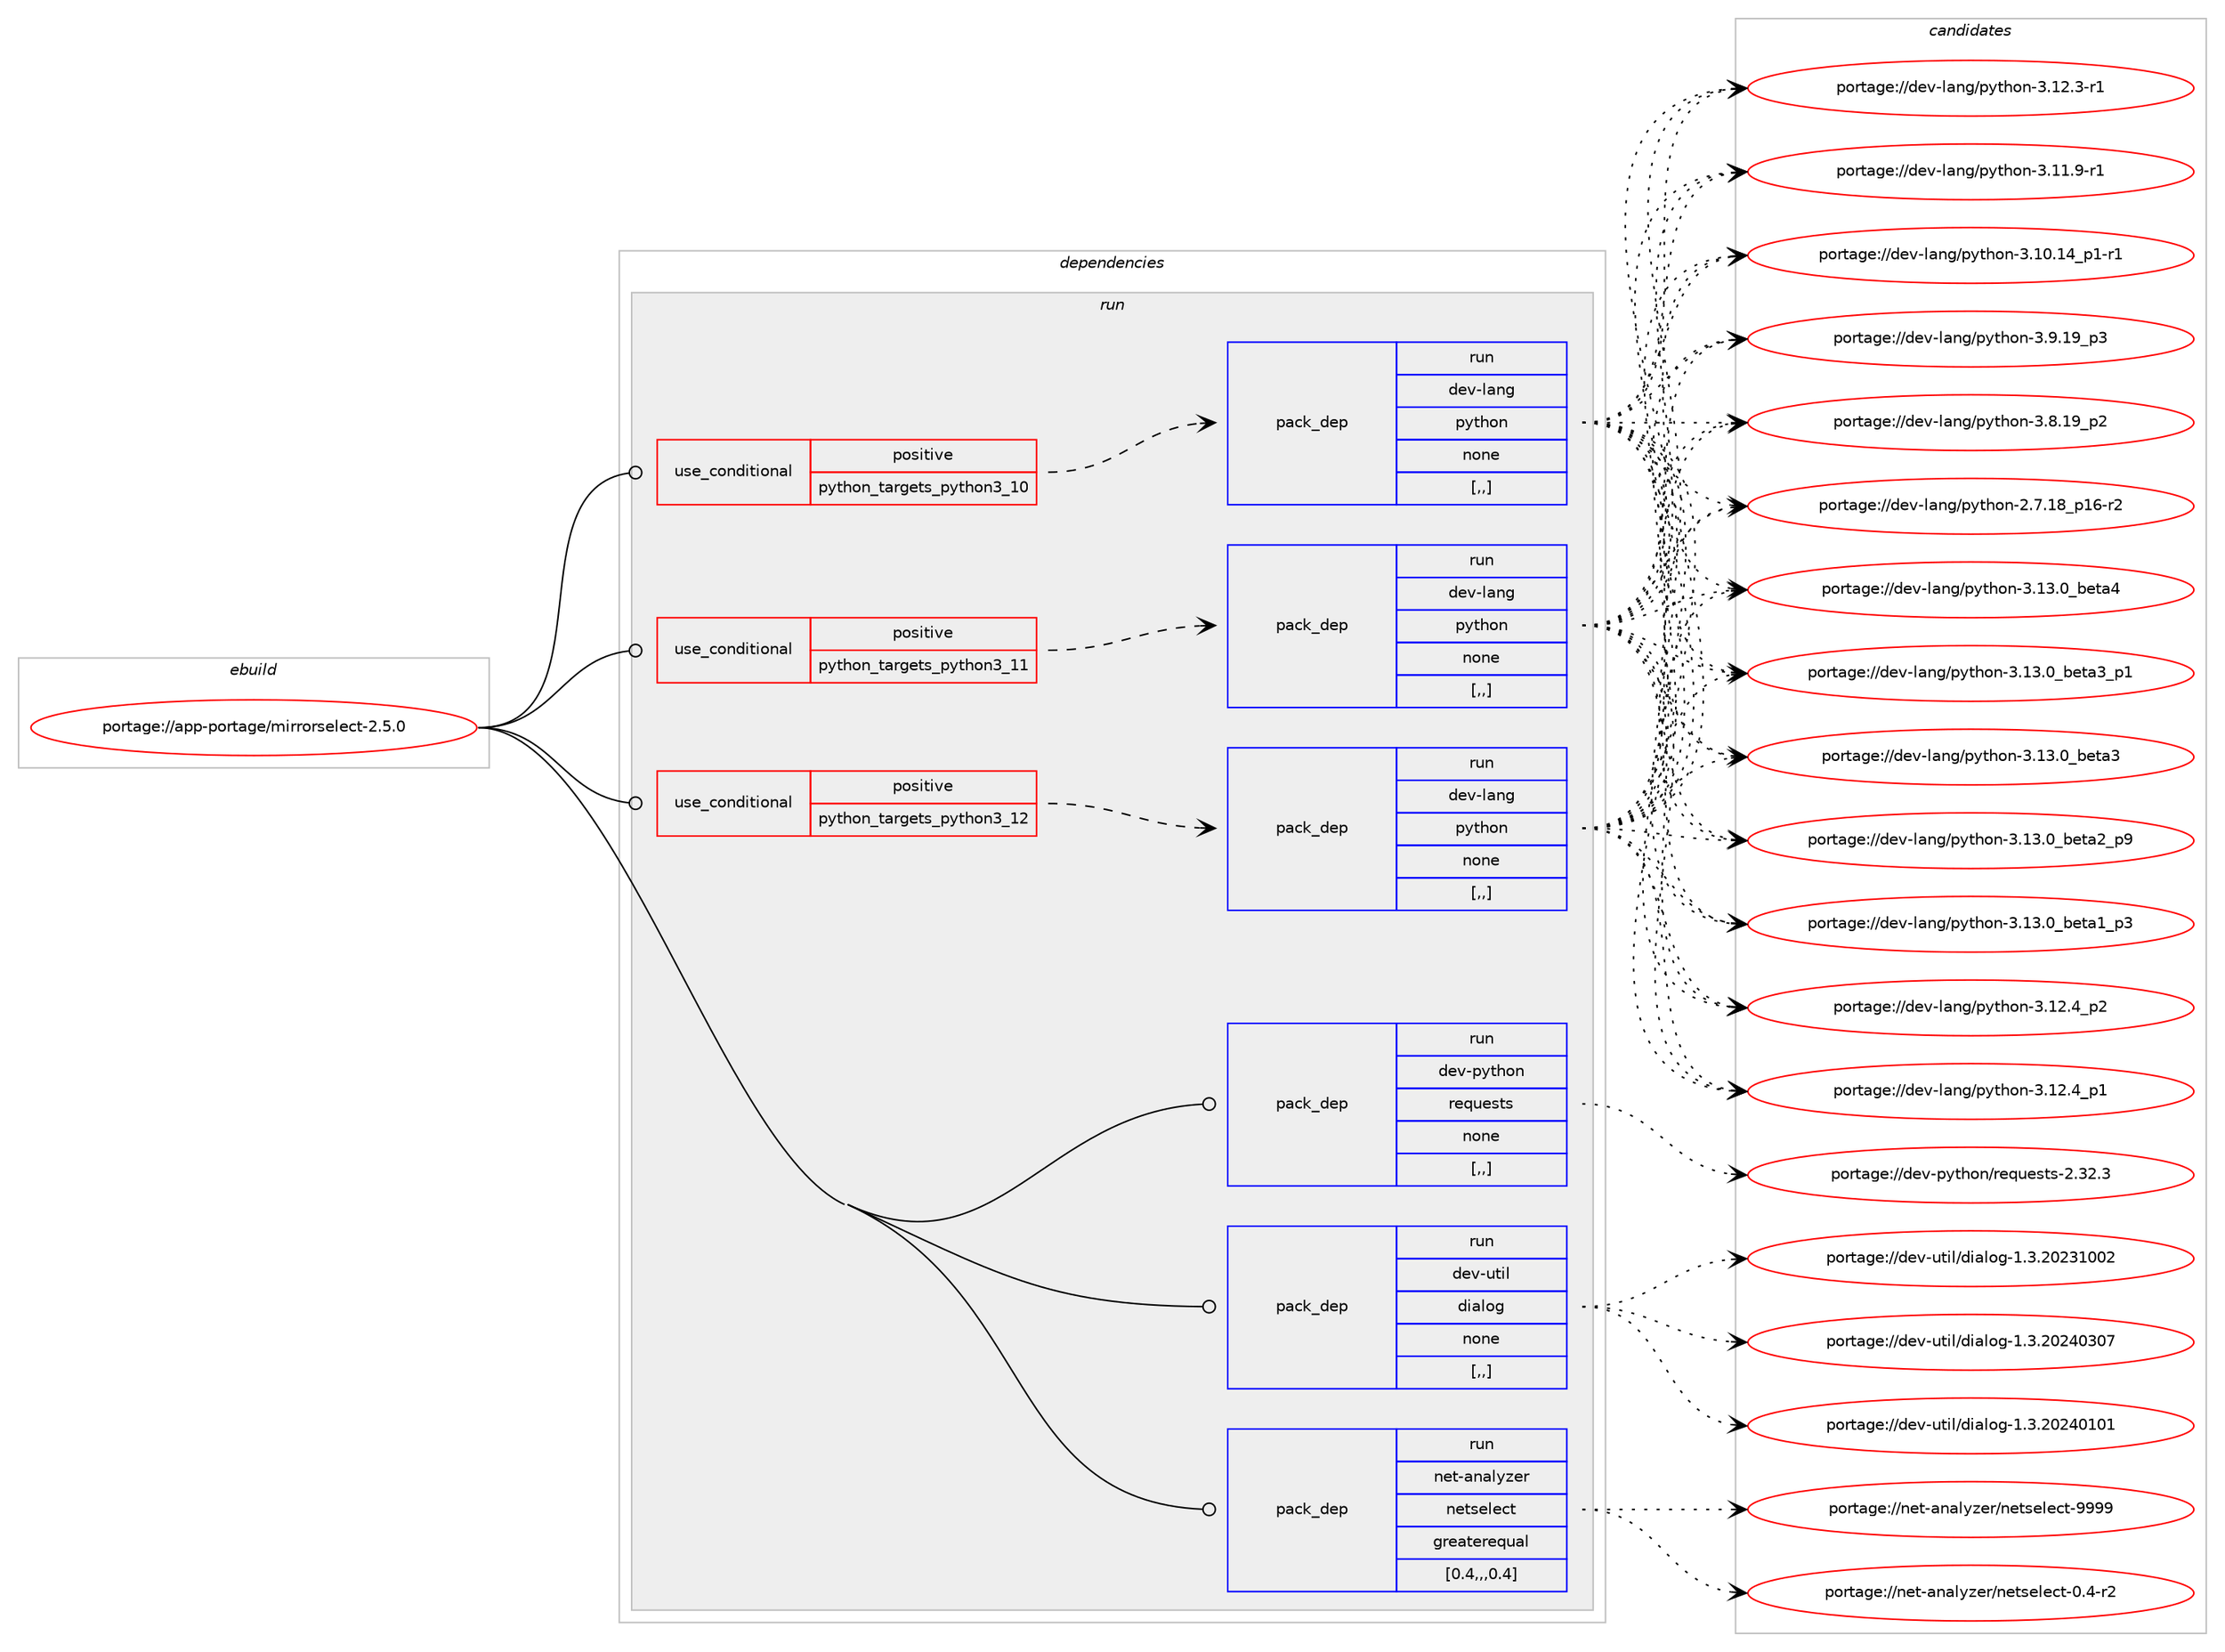 digraph prolog {

# *************
# Graph options
# *************

newrank=true;
concentrate=true;
compound=true;
graph [rankdir=LR,fontname=Helvetica,fontsize=10,ranksep=1.5];#, ranksep=2.5, nodesep=0.2];
edge  [arrowhead=vee];
node  [fontname=Helvetica,fontsize=10];

# **********
# The ebuild
# **********

subgraph cluster_leftcol {
color=gray;
label=<<i>ebuild</i>>;
id [label="portage://app-portage/mirrorselect-2.5.0", color=red, width=4, href="../app-portage/mirrorselect-2.5.0.svg"];
}

# ****************
# The dependencies
# ****************

subgraph cluster_midcol {
color=gray;
label=<<i>dependencies</i>>;
subgraph cluster_compile {
fillcolor="#eeeeee";
style=filled;
label=<<i>compile</i>>;
}
subgraph cluster_compileandrun {
fillcolor="#eeeeee";
style=filled;
label=<<i>compile and run</i>>;
}
subgraph cluster_run {
fillcolor="#eeeeee";
style=filled;
label=<<i>run</i>>;
subgraph cond14198 {
dependency51303 [label=<<TABLE BORDER="0" CELLBORDER="1" CELLSPACING="0" CELLPADDING="4"><TR><TD ROWSPAN="3" CELLPADDING="10">use_conditional</TD></TR><TR><TD>positive</TD></TR><TR><TD>python_targets_python3_10</TD></TR></TABLE>>, shape=none, color=red];
subgraph pack36632 {
dependency51304 [label=<<TABLE BORDER="0" CELLBORDER="1" CELLSPACING="0" CELLPADDING="4" WIDTH="220"><TR><TD ROWSPAN="6" CELLPADDING="30">pack_dep</TD></TR><TR><TD WIDTH="110">run</TD></TR><TR><TD>dev-lang</TD></TR><TR><TD>python</TD></TR><TR><TD>none</TD></TR><TR><TD>[,,]</TD></TR></TABLE>>, shape=none, color=blue];
}
dependency51303:e -> dependency51304:w [weight=20,style="dashed",arrowhead="vee"];
}
id:e -> dependency51303:w [weight=20,style="solid",arrowhead="odot"];
subgraph cond14199 {
dependency51305 [label=<<TABLE BORDER="0" CELLBORDER="1" CELLSPACING="0" CELLPADDING="4"><TR><TD ROWSPAN="3" CELLPADDING="10">use_conditional</TD></TR><TR><TD>positive</TD></TR><TR><TD>python_targets_python3_11</TD></TR></TABLE>>, shape=none, color=red];
subgraph pack36633 {
dependency51306 [label=<<TABLE BORDER="0" CELLBORDER="1" CELLSPACING="0" CELLPADDING="4" WIDTH="220"><TR><TD ROWSPAN="6" CELLPADDING="30">pack_dep</TD></TR><TR><TD WIDTH="110">run</TD></TR><TR><TD>dev-lang</TD></TR><TR><TD>python</TD></TR><TR><TD>none</TD></TR><TR><TD>[,,]</TD></TR></TABLE>>, shape=none, color=blue];
}
dependency51305:e -> dependency51306:w [weight=20,style="dashed",arrowhead="vee"];
}
id:e -> dependency51305:w [weight=20,style="solid",arrowhead="odot"];
subgraph cond14200 {
dependency51307 [label=<<TABLE BORDER="0" CELLBORDER="1" CELLSPACING="0" CELLPADDING="4"><TR><TD ROWSPAN="3" CELLPADDING="10">use_conditional</TD></TR><TR><TD>positive</TD></TR><TR><TD>python_targets_python3_12</TD></TR></TABLE>>, shape=none, color=red];
subgraph pack36634 {
dependency51308 [label=<<TABLE BORDER="0" CELLBORDER="1" CELLSPACING="0" CELLPADDING="4" WIDTH="220"><TR><TD ROWSPAN="6" CELLPADDING="30">pack_dep</TD></TR><TR><TD WIDTH="110">run</TD></TR><TR><TD>dev-lang</TD></TR><TR><TD>python</TD></TR><TR><TD>none</TD></TR><TR><TD>[,,]</TD></TR></TABLE>>, shape=none, color=blue];
}
dependency51307:e -> dependency51308:w [weight=20,style="dashed",arrowhead="vee"];
}
id:e -> dependency51307:w [weight=20,style="solid",arrowhead="odot"];
subgraph pack36635 {
dependency51309 [label=<<TABLE BORDER="0" CELLBORDER="1" CELLSPACING="0" CELLPADDING="4" WIDTH="220"><TR><TD ROWSPAN="6" CELLPADDING="30">pack_dep</TD></TR><TR><TD WIDTH="110">run</TD></TR><TR><TD>dev-python</TD></TR><TR><TD>requests</TD></TR><TR><TD>none</TD></TR><TR><TD>[,,]</TD></TR></TABLE>>, shape=none, color=blue];
}
id:e -> dependency51309:w [weight=20,style="solid",arrowhead="odot"];
subgraph pack36636 {
dependency51310 [label=<<TABLE BORDER="0" CELLBORDER="1" CELLSPACING="0" CELLPADDING="4" WIDTH="220"><TR><TD ROWSPAN="6" CELLPADDING="30">pack_dep</TD></TR><TR><TD WIDTH="110">run</TD></TR><TR><TD>dev-util</TD></TR><TR><TD>dialog</TD></TR><TR><TD>none</TD></TR><TR><TD>[,,]</TD></TR></TABLE>>, shape=none, color=blue];
}
id:e -> dependency51310:w [weight=20,style="solid",arrowhead="odot"];
subgraph pack36637 {
dependency51311 [label=<<TABLE BORDER="0" CELLBORDER="1" CELLSPACING="0" CELLPADDING="4" WIDTH="220"><TR><TD ROWSPAN="6" CELLPADDING="30">pack_dep</TD></TR><TR><TD WIDTH="110">run</TD></TR><TR><TD>net-analyzer</TD></TR><TR><TD>netselect</TD></TR><TR><TD>greaterequal</TD></TR><TR><TD>[0.4,,,0.4]</TD></TR></TABLE>>, shape=none, color=blue];
}
id:e -> dependency51311:w [weight=20,style="solid",arrowhead="odot"];
}
}

# **************
# The candidates
# **************

subgraph cluster_choices {
rank=same;
color=gray;
label=<<i>candidates</i>>;

subgraph choice36632 {
color=black;
nodesep=1;
choice1001011184510897110103471121211161041111104551464951464895981011169752 [label="portage://dev-lang/python-3.13.0_beta4", color=red, width=4,href="../dev-lang/python-3.13.0_beta4.svg"];
choice10010111845108971101034711212111610411111045514649514648959810111697519511249 [label="portage://dev-lang/python-3.13.0_beta3_p1", color=red, width=4,href="../dev-lang/python-3.13.0_beta3_p1.svg"];
choice1001011184510897110103471121211161041111104551464951464895981011169751 [label="portage://dev-lang/python-3.13.0_beta3", color=red, width=4,href="../dev-lang/python-3.13.0_beta3.svg"];
choice10010111845108971101034711212111610411111045514649514648959810111697509511257 [label="portage://dev-lang/python-3.13.0_beta2_p9", color=red, width=4,href="../dev-lang/python-3.13.0_beta2_p9.svg"];
choice10010111845108971101034711212111610411111045514649514648959810111697499511251 [label="portage://dev-lang/python-3.13.0_beta1_p3", color=red, width=4,href="../dev-lang/python-3.13.0_beta1_p3.svg"];
choice100101118451089711010347112121116104111110455146495046529511250 [label="portage://dev-lang/python-3.12.4_p2", color=red, width=4,href="../dev-lang/python-3.12.4_p2.svg"];
choice100101118451089711010347112121116104111110455146495046529511249 [label="portage://dev-lang/python-3.12.4_p1", color=red, width=4,href="../dev-lang/python-3.12.4_p1.svg"];
choice100101118451089711010347112121116104111110455146495046514511449 [label="portage://dev-lang/python-3.12.3-r1", color=red, width=4,href="../dev-lang/python-3.12.3-r1.svg"];
choice100101118451089711010347112121116104111110455146494946574511449 [label="portage://dev-lang/python-3.11.9-r1", color=red, width=4,href="../dev-lang/python-3.11.9-r1.svg"];
choice100101118451089711010347112121116104111110455146494846495295112494511449 [label="portage://dev-lang/python-3.10.14_p1-r1", color=red, width=4,href="../dev-lang/python-3.10.14_p1-r1.svg"];
choice100101118451089711010347112121116104111110455146574649579511251 [label="portage://dev-lang/python-3.9.19_p3", color=red, width=4,href="../dev-lang/python-3.9.19_p3.svg"];
choice100101118451089711010347112121116104111110455146564649579511250 [label="portage://dev-lang/python-3.8.19_p2", color=red, width=4,href="../dev-lang/python-3.8.19_p2.svg"];
choice100101118451089711010347112121116104111110455046554649569511249544511450 [label="portage://dev-lang/python-2.7.18_p16-r2", color=red, width=4,href="../dev-lang/python-2.7.18_p16-r2.svg"];
dependency51304:e -> choice1001011184510897110103471121211161041111104551464951464895981011169752:w [style=dotted,weight="100"];
dependency51304:e -> choice10010111845108971101034711212111610411111045514649514648959810111697519511249:w [style=dotted,weight="100"];
dependency51304:e -> choice1001011184510897110103471121211161041111104551464951464895981011169751:w [style=dotted,weight="100"];
dependency51304:e -> choice10010111845108971101034711212111610411111045514649514648959810111697509511257:w [style=dotted,weight="100"];
dependency51304:e -> choice10010111845108971101034711212111610411111045514649514648959810111697499511251:w [style=dotted,weight="100"];
dependency51304:e -> choice100101118451089711010347112121116104111110455146495046529511250:w [style=dotted,weight="100"];
dependency51304:e -> choice100101118451089711010347112121116104111110455146495046529511249:w [style=dotted,weight="100"];
dependency51304:e -> choice100101118451089711010347112121116104111110455146495046514511449:w [style=dotted,weight="100"];
dependency51304:e -> choice100101118451089711010347112121116104111110455146494946574511449:w [style=dotted,weight="100"];
dependency51304:e -> choice100101118451089711010347112121116104111110455146494846495295112494511449:w [style=dotted,weight="100"];
dependency51304:e -> choice100101118451089711010347112121116104111110455146574649579511251:w [style=dotted,weight="100"];
dependency51304:e -> choice100101118451089711010347112121116104111110455146564649579511250:w [style=dotted,weight="100"];
dependency51304:e -> choice100101118451089711010347112121116104111110455046554649569511249544511450:w [style=dotted,weight="100"];
}
subgraph choice36633 {
color=black;
nodesep=1;
choice1001011184510897110103471121211161041111104551464951464895981011169752 [label="portage://dev-lang/python-3.13.0_beta4", color=red, width=4,href="../dev-lang/python-3.13.0_beta4.svg"];
choice10010111845108971101034711212111610411111045514649514648959810111697519511249 [label="portage://dev-lang/python-3.13.0_beta3_p1", color=red, width=4,href="../dev-lang/python-3.13.0_beta3_p1.svg"];
choice1001011184510897110103471121211161041111104551464951464895981011169751 [label="portage://dev-lang/python-3.13.0_beta3", color=red, width=4,href="../dev-lang/python-3.13.0_beta3.svg"];
choice10010111845108971101034711212111610411111045514649514648959810111697509511257 [label="portage://dev-lang/python-3.13.0_beta2_p9", color=red, width=4,href="../dev-lang/python-3.13.0_beta2_p9.svg"];
choice10010111845108971101034711212111610411111045514649514648959810111697499511251 [label="portage://dev-lang/python-3.13.0_beta1_p3", color=red, width=4,href="../dev-lang/python-3.13.0_beta1_p3.svg"];
choice100101118451089711010347112121116104111110455146495046529511250 [label="portage://dev-lang/python-3.12.4_p2", color=red, width=4,href="../dev-lang/python-3.12.4_p2.svg"];
choice100101118451089711010347112121116104111110455146495046529511249 [label="portage://dev-lang/python-3.12.4_p1", color=red, width=4,href="../dev-lang/python-3.12.4_p1.svg"];
choice100101118451089711010347112121116104111110455146495046514511449 [label="portage://dev-lang/python-3.12.3-r1", color=red, width=4,href="../dev-lang/python-3.12.3-r1.svg"];
choice100101118451089711010347112121116104111110455146494946574511449 [label="portage://dev-lang/python-3.11.9-r1", color=red, width=4,href="../dev-lang/python-3.11.9-r1.svg"];
choice100101118451089711010347112121116104111110455146494846495295112494511449 [label="portage://dev-lang/python-3.10.14_p1-r1", color=red, width=4,href="../dev-lang/python-3.10.14_p1-r1.svg"];
choice100101118451089711010347112121116104111110455146574649579511251 [label="portage://dev-lang/python-3.9.19_p3", color=red, width=4,href="../dev-lang/python-3.9.19_p3.svg"];
choice100101118451089711010347112121116104111110455146564649579511250 [label="portage://dev-lang/python-3.8.19_p2", color=red, width=4,href="../dev-lang/python-3.8.19_p2.svg"];
choice100101118451089711010347112121116104111110455046554649569511249544511450 [label="portage://dev-lang/python-2.7.18_p16-r2", color=red, width=4,href="../dev-lang/python-2.7.18_p16-r2.svg"];
dependency51306:e -> choice1001011184510897110103471121211161041111104551464951464895981011169752:w [style=dotted,weight="100"];
dependency51306:e -> choice10010111845108971101034711212111610411111045514649514648959810111697519511249:w [style=dotted,weight="100"];
dependency51306:e -> choice1001011184510897110103471121211161041111104551464951464895981011169751:w [style=dotted,weight="100"];
dependency51306:e -> choice10010111845108971101034711212111610411111045514649514648959810111697509511257:w [style=dotted,weight="100"];
dependency51306:e -> choice10010111845108971101034711212111610411111045514649514648959810111697499511251:w [style=dotted,weight="100"];
dependency51306:e -> choice100101118451089711010347112121116104111110455146495046529511250:w [style=dotted,weight="100"];
dependency51306:e -> choice100101118451089711010347112121116104111110455146495046529511249:w [style=dotted,weight="100"];
dependency51306:e -> choice100101118451089711010347112121116104111110455146495046514511449:w [style=dotted,weight="100"];
dependency51306:e -> choice100101118451089711010347112121116104111110455146494946574511449:w [style=dotted,weight="100"];
dependency51306:e -> choice100101118451089711010347112121116104111110455146494846495295112494511449:w [style=dotted,weight="100"];
dependency51306:e -> choice100101118451089711010347112121116104111110455146574649579511251:w [style=dotted,weight="100"];
dependency51306:e -> choice100101118451089711010347112121116104111110455146564649579511250:w [style=dotted,weight="100"];
dependency51306:e -> choice100101118451089711010347112121116104111110455046554649569511249544511450:w [style=dotted,weight="100"];
}
subgraph choice36634 {
color=black;
nodesep=1;
choice1001011184510897110103471121211161041111104551464951464895981011169752 [label="portage://dev-lang/python-3.13.0_beta4", color=red, width=4,href="../dev-lang/python-3.13.0_beta4.svg"];
choice10010111845108971101034711212111610411111045514649514648959810111697519511249 [label="portage://dev-lang/python-3.13.0_beta3_p1", color=red, width=4,href="../dev-lang/python-3.13.0_beta3_p1.svg"];
choice1001011184510897110103471121211161041111104551464951464895981011169751 [label="portage://dev-lang/python-3.13.0_beta3", color=red, width=4,href="../dev-lang/python-3.13.0_beta3.svg"];
choice10010111845108971101034711212111610411111045514649514648959810111697509511257 [label="portage://dev-lang/python-3.13.0_beta2_p9", color=red, width=4,href="../dev-lang/python-3.13.0_beta2_p9.svg"];
choice10010111845108971101034711212111610411111045514649514648959810111697499511251 [label="portage://dev-lang/python-3.13.0_beta1_p3", color=red, width=4,href="../dev-lang/python-3.13.0_beta1_p3.svg"];
choice100101118451089711010347112121116104111110455146495046529511250 [label="portage://dev-lang/python-3.12.4_p2", color=red, width=4,href="../dev-lang/python-3.12.4_p2.svg"];
choice100101118451089711010347112121116104111110455146495046529511249 [label="portage://dev-lang/python-3.12.4_p1", color=red, width=4,href="../dev-lang/python-3.12.4_p1.svg"];
choice100101118451089711010347112121116104111110455146495046514511449 [label="portage://dev-lang/python-3.12.3-r1", color=red, width=4,href="../dev-lang/python-3.12.3-r1.svg"];
choice100101118451089711010347112121116104111110455146494946574511449 [label="portage://dev-lang/python-3.11.9-r1", color=red, width=4,href="../dev-lang/python-3.11.9-r1.svg"];
choice100101118451089711010347112121116104111110455146494846495295112494511449 [label="portage://dev-lang/python-3.10.14_p1-r1", color=red, width=4,href="../dev-lang/python-3.10.14_p1-r1.svg"];
choice100101118451089711010347112121116104111110455146574649579511251 [label="portage://dev-lang/python-3.9.19_p3", color=red, width=4,href="../dev-lang/python-3.9.19_p3.svg"];
choice100101118451089711010347112121116104111110455146564649579511250 [label="portage://dev-lang/python-3.8.19_p2", color=red, width=4,href="../dev-lang/python-3.8.19_p2.svg"];
choice100101118451089711010347112121116104111110455046554649569511249544511450 [label="portage://dev-lang/python-2.7.18_p16-r2", color=red, width=4,href="../dev-lang/python-2.7.18_p16-r2.svg"];
dependency51308:e -> choice1001011184510897110103471121211161041111104551464951464895981011169752:w [style=dotted,weight="100"];
dependency51308:e -> choice10010111845108971101034711212111610411111045514649514648959810111697519511249:w [style=dotted,weight="100"];
dependency51308:e -> choice1001011184510897110103471121211161041111104551464951464895981011169751:w [style=dotted,weight="100"];
dependency51308:e -> choice10010111845108971101034711212111610411111045514649514648959810111697509511257:w [style=dotted,weight="100"];
dependency51308:e -> choice10010111845108971101034711212111610411111045514649514648959810111697499511251:w [style=dotted,weight="100"];
dependency51308:e -> choice100101118451089711010347112121116104111110455146495046529511250:w [style=dotted,weight="100"];
dependency51308:e -> choice100101118451089711010347112121116104111110455146495046529511249:w [style=dotted,weight="100"];
dependency51308:e -> choice100101118451089711010347112121116104111110455146495046514511449:w [style=dotted,weight="100"];
dependency51308:e -> choice100101118451089711010347112121116104111110455146494946574511449:w [style=dotted,weight="100"];
dependency51308:e -> choice100101118451089711010347112121116104111110455146494846495295112494511449:w [style=dotted,weight="100"];
dependency51308:e -> choice100101118451089711010347112121116104111110455146574649579511251:w [style=dotted,weight="100"];
dependency51308:e -> choice100101118451089711010347112121116104111110455146564649579511250:w [style=dotted,weight="100"];
dependency51308:e -> choice100101118451089711010347112121116104111110455046554649569511249544511450:w [style=dotted,weight="100"];
}
subgraph choice36635 {
color=black;
nodesep=1;
choice100101118451121211161041111104711410111311710111511611545504651504651 [label="portage://dev-python/requests-2.32.3", color=red, width=4,href="../dev-python/requests-2.32.3.svg"];
dependency51309:e -> choice100101118451121211161041111104711410111311710111511611545504651504651:w [style=dotted,weight="100"];
}
subgraph choice36636 {
color=black;
nodesep=1;
choice10010111845117116105108471001059710811110345494651465048505248514855 [label="portage://dev-util/dialog-1.3.20240307", color=red, width=4,href="../dev-util/dialog-1.3.20240307.svg"];
choice10010111845117116105108471001059710811110345494651465048505248494849 [label="portage://dev-util/dialog-1.3.20240101", color=red, width=4,href="../dev-util/dialog-1.3.20240101.svg"];
choice10010111845117116105108471001059710811110345494651465048505149484850 [label="portage://dev-util/dialog-1.3.20231002", color=red, width=4,href="../dev-util/dialog-1.3.20231002.svg"];
dependency51310:e -> choice10010111845117116105108471001059710811110345494651465048505248514855:w [style=dotted,weight="100"];
dependency51310:e -> choice10010111845117116105108471001059710811110345494651465048505248494849:w [style=dotted,weight="100"];
dependency51310:e -> choice10010111845117116105108471001059710811110345494651465048505149484850:w [style=dotted,weight="100"];
}
subgraph choice36637 {
color=black;
nodesep=1;
choice11010111645971109710812112210111447110101116115101108101991164557575757 [label="portage://net-analyzer/netselect-9999", color=red, width=4,href="../net-analyzer/netselect-9999.svg"];
choice1101011164597110971081211221011144711010111611510110810199116454846524511450 [label="portage://net-analyzer/netselect-0.4-r2", color=red, width=4,href="../net-analyzer/netselect-0.4-r2.svg"];
dependency51311:e -> choice11010111645971109710812112210111447110101116115101108101991164557575757:w [style=dotted,weight="100"];
dependency51311:e -> choice1101011164597110971081211221011144711010111611510110810199116454846524511450:w [style=dotted,weight="100"];
}
}

}
